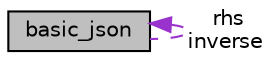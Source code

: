 digraph "basic_json"
{
 // LATEX_PDF_SIZE
  edge [fontname="Helvetica",fontsize="10",labelfontname="Helvetica",labelfontsize="10"];
  node [fontname="Helvetica",fontsize="10",shape=record];
  Node1 [label="basic_json",height=0.2,width=0.4,color="black", fillcolor="grey75", style="filled", fontcolor="black",tooltip="namespace for Niels Lohmann"];
  Node1 -> Node1 [dir="back",color="darkorchid3",fontsize="10",style="dashed",label=" rhs\ninverse" ,fontname="Helvetica"];
}
